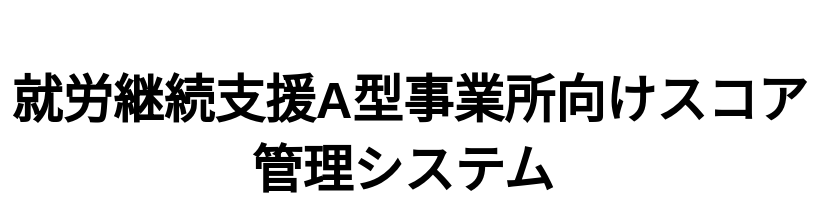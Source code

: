<mxfile>
    <diagram id="AQWT-SZpoU-B1tJkZJiK" name="ページ1">
        <mxGraphModel dx="503" dy="450" grid="1" gridSize="10" guides="1" tooltips="1" connect="1" arrows="1" fold="1" page="1" pageScale="1" pageWidth="827" pageHeight="1169" math="0" shadow="0">
            <root>
                <mxCell id="0"/>
                <mxCell id="1" parent="0"/>
                <mxCell id="3" value="&lt;span id=&quot;docs-internal-guid-11512c59-7fff-9a0a-a14a-220661908b40&quot;&gt;&lt;h1 style=&quot;line-height:1.38;margin-top:24pt;margin-bottom:6pt;&quot; dir=&quot;ltr&quot;&gt;&lt;span style=&quot;font-size: 19pt; font-family: Arial, sans-serif; color: rgb(0, 0, 0); background-color: transparent; font-variant-numeric: normal; font-variant-east-asian: normal; font-variant-alternates: normal; font-variant-position: normal; font-variant-emoji: normal; vertical-align: baseline; white-space-collapse: preserve;&quot;&gt;就労継続支援A型事業所向けスコア管理システム&amp;nbsp;&lt;/span&gt;&lt;/h1&gt;&lt;/span&gt;" style="text;html=1;align=center;verticalAlign=middle;whiteSpace=wrap;rounded=0;" vertex="1" parent="1">
                    <mxGeometry x="60" y="130" width="410" height="30" as="geometry"/>
                </mxCell>
            </root>
        </mxGraphModel>
    </diagram>
</mxfile>